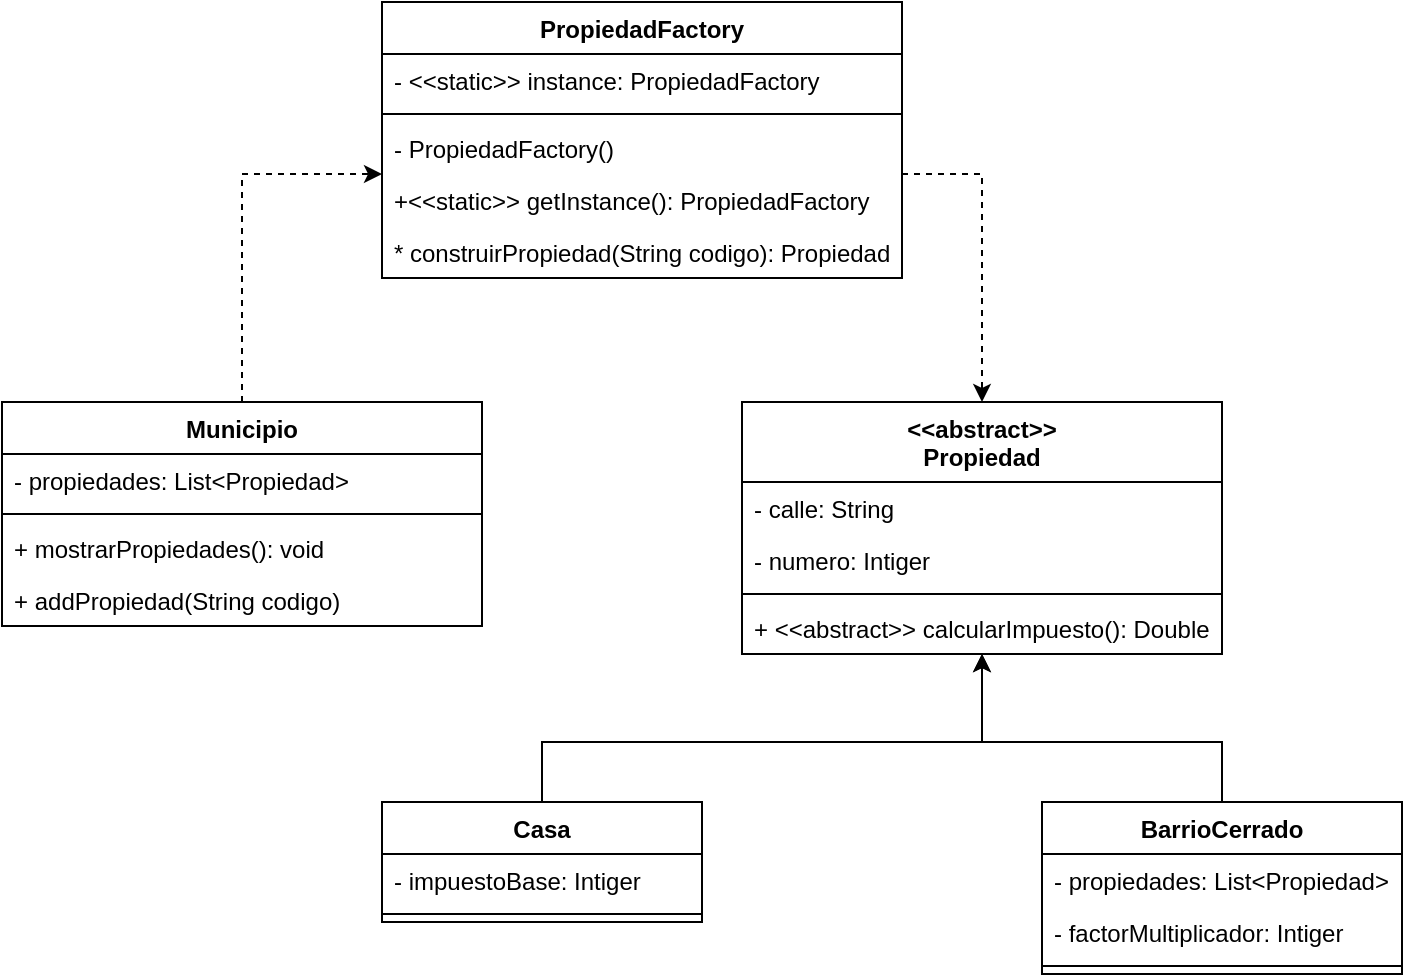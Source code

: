 <mxfile version="20.3.6" type="github">
  <diagram id="-Kl3KO-GFBkKcywTzGG4" name="Página-1">
    <mxGraphModel dx="1378" dy="1722" grid="1" gridSize="10" guides="1" tooltips="1" connect="1" arrows="1" fold="1" page="1" pageScale="1" pageWidth="827" pageHeight="1169" math="0" shadow="0">
      <root>
        <mxCell id="0" />
        <mxCell id="1" parent="0" />
        <mxCell id="O1Kv32tb8812DAs-I5cI-30" style="edgeStyle=orthogonalEdgeStyle;rounded=0;orthogonalLoop=1;jettySize=auto;html=1;" edge="1" parent="1" source="O1Kv32tb8812DAs-I5cI-1" target="O1Kv32tb8812DAs-I5cI-9">
          <mxGeometry relative="1" as="geometry">
            <Array as="points">
              <mxPoint x="350" y="190" />
              <mxPoint x="570" y="190" />
            </Array>
          </mxGeometry>
        </mxCell>
        <mxCell id="O1Kv32tb8812DAs-I5cI-1" value="Casa" style="swimlane;fontStyle=1;align=center;verticalAlign=top;childLayout=stackLayout;horizontal=1;startSize=26;horizontalStack=0;resizeParent=1;resizeParentMax=0;resizeLast=0;collapsible=1;marginBottom=0;" vertex="1" parent="1">
          <mxGeometry x="270" y="220" width="160" height="60" as="geometry" />
        </mxCell>
        <mxCell id="O1Kv32tb8812DAs-I5cI-2" value="- impuestoBase: Intiger" style="text;strokeColor=none;fillColor=none;align=left;verticalAlign=top;spacingLeft=4;spacingRight=4;overflow=hidden;rotatable=0;points=[[0,0.5],[1,0.5]];portConstraint=eastwest;" vertex="1" parent="O1Kv32tb8812DAs-I5cI-1">
          <mxGeometry y="26" width="160" height="26" as="geometry" />
        </mxCell>
        <mxCell id="O1Kv32tb8812DAs-I5cI-3" value="" style="line;strokeWidth=1;fillColor=none;align=left;verticalAlign=middle;spacingTop=-1;spacingLeft=3;spacingRight=3;rotatable=0;labelPosition=right;points=[];portConstraint=eastwest;strokeColor=inherit;" vertex="1" parent="O1Kv32tb8812DAs-I5cI-1">
          <mxGeometry y="52" width="160" height="8" as="geometry" />
        </mxCell>
        <mxCell id="O1Kv32tb8812DAs-I5cI-29" style="edgeStyle=orthogonalEdgeStyle;rounded=0;orthogonalLoop=1;jettySize=auto;html=1;" edge="1" parent="1" source="O1Kv32tb8812DAs-I5cI-5" target="O1Kv32tb8812DAs-I5cI-9">
          <mxGeometry relative="1" as="geometry">
            <Array as="points">
              <mxPoint x="690" y="190" />
              <mxPoint x="570" y="190" />
            </Array>
          </mxGeometry>
        </mxCell>
        <mxCell id="O1Kv32tb8812DAs-I5cI-5" value="BarrioCerrado" style="swimlane;fontStyle=1;align=center;verticalAlign=top;childLayout=stackLayout;horizontal=1;startSize=26;horizontalStack=0;resizeParent=1;resizeParentMax=0;resizeLast=0;collapsible=1;marginBottom=0;" vertex="1" parent="1">
          <mxGeometry x="600" y="220" width="180" height="86" as="geometry" />
        </mxCell>
        <mxCell id="O1Kv32tb8812DAs-I5cI-19" value="- propiedades: List&lt;Propiedad&gt;" style="text;strokeColor=none;fillColor=none;align=left;verticalAlign=top;spacingLeft=4;spacingRight=4;overflow=hidden;rotatable=0;points=[[0,0.5],[1,0.5]];portConstraint=eastwest;" vertex="1" parent="O1Kv32tb8812DAs-I5cI-5">
          <mxGeometry y="26" width="180" height="26" as="geometry" />
        </mxCell>
        <mxCell id="O1Kv32tb8812DAs-I5cI-6" value="- factorMultiplicador: Intiger" style="text;strokeColor=none;fillColor=none;align=left;verticalAlign=top;spacingLeft=4;spacingRight=4;overflow=hidden;rotatable=0;points=[[0,0.5],[1,0.5]];portConstraint=eastwest;" vertex="1" parent="O1Kv32tb8812DAs-I5cI-5">
          <mxGeometry y="52" width="180" height="26" as="geometry" />
        </mxCell>
        <mxCell id="O1Kv32tb8812DAs-I5cI-7" value="" style="line;strokeWidth=1;fillColor=none;align=left;verticalAlign=middle;spacingTop=-1;spacingLeft=3;spacingRight=3;rotatable=0;labelPosition=right;points=[];portConstraint=eastwest;strokeColor=inherit;" vertex="1" parent="O1Kv32tb8812DAs-I5cI-5">
          <mxGeometry y="78" width="180" height="8" as="geometry" />
        </mxCell>
        <mxCell id="O1Kv32tb8812DAs-I5cI-9" value="&lt;&lt;abstract&gt;&gt;&#xa;Propiedad" style="swimlane;fontStyle=1;align=center;verticalAlign=top;childLayout=stackLayout;horizontal=1;startSize=40;horizontalStack=0;resizeParent=1;resizeParentMax=0;resizeLast=0;collapsible=1;marginBottom=0;" vertex="1" parent="1">
          <mxGeometry x="450" y="20" width="240" height="126" as="geometry" />
        </mxCell>
        <mxCell id="O1Kv32tb8812DAs-I5cI-18" value="- calle: String" style="text;strokeColor=none;fillColor=none;align=left;verticalAlign=top;spacingLeft=4;spacingRight=4;overflow=hidden;rotatable=0;points=[[0,0.5],[1,0.5]];portConstraint=eastwest;" vertex="1" parent="O1Kv32tb8812DAs-I5cI-9">
          <mxGeometry y="40" width="240" height="26" as="geometry" />
        </mxCell>
        <mxCell id="O1Kv32tb8812DAs-I5cI-10" value="- numero: Intiger" style="text;strokeColor=none;fillColor=none;align=left;verticalAlign=top;spacingLeft=4;spacingRight=4;overflow=hidden;rotatable=0;points=[[0,0.5],[1,0.5]];portConstraint=eastwest;" vertex="1" parent="O1Kv32tb8812DAs-I5cI-9">
          <mxGeometry y="66" width="240" height="26" as="geometry" />
        </mxCell>
        <mxCell id="O1Kv32tb8812DAs-I5cI-11" value="" style="line;strokeWidth=1;fillColor=none;align=left;verticalAlign=middle;spacingTop=-1;spacingLeft=3;spacingRight=3;rotatable=0;labelPosition=right;points=[];portConstraint=eastwest;strokeColor=inherit;" vertex="1" parent="O1Kv32tb8812DAs-I5cI-9">
          <mxGeometry y="92" width="240" height="8" as="geometry" />
        </mxCell>
        <mxCell id="O1Kv32tb8812DAs-I5cI-12" value="+ &lt;&lt;abstract&gt;&gt; calcularImpuesto(): Double" style="text;strokeColor=none;fillColor=none;align=left;verticalAlign=top;spacingLeft=4;spacingRight=4;overflow=hidden;rotatable=0;points=[[0,0.5],[1,0.5]];portConstraint=eastwest;" vertex="1" parent="O1Kv32tb8812DAs-I5cI-9">
          <mxGeometry y="100" width="240" height="26" as="geometry" />
        </mxCell>
        <mxCell id="O1Kv32tb8812DAs-I5cI-28" style="edgeStyle=orthogonalEdgeStyle;rounded=0;orthogonalLoop=1;jettySize=auto;html=1;dashed=1;" edge="1" parent="1" source="O1Kv32tb8812DAs-I5cI-13" target="O1Kv32tb8812DAs-I5cI-21">
          <mxGeometry relative="1" as="geometry">
            <Array as="points">
              <mxPoint x="200" y="-94" />
            </Array>
          </mxGeometry>
        </mxCell>
        <mxCell id="O1Kv32tb8812DAs-I5cI-13" value="Municipio" style="swimlane;fontStyle=1;align=center;verticalAlign=top;childLayout=stackLayout;horizontal=1;startSize=26;horizontalStack=0;resizeParent=1;resizeParentMax=0;resizeLast=0;collapsible=1;marginBottom=0;" vertex="1" parent="1">
          <mxGeometry x="80" y="20" width="240" height="112" as="geometry" />
        </mxCell>
        <mxCell id="O1Kv32tb8812DAs-I5cI-17" value="- propiedades: List&lt;Propiedad&gt;" style="text;strokeColor=none;fillColor=none;align=left;verticalAlign=top;spacingLeft=4;spacingRight=4;overflow=hidden;rotatable=0;points=[[0,0.5],[1,0.5]];portConstraint=eastwest;" vertex="1" parent="O1Kv32tb8812DAs-I5cI-13">
          <mxGeometry y="26" width="240" height="26" as="geometry" />
        </mxCell>
        <mxCell id="O1Kv32tb8812DAs-I5cI-15" value="" style="line;strokeWidth=1;fillColor=none;align=left;verticalAlign=middle;spacingTop=-1;spacingLeft=3;spacingRight=3;rotatable=0;labelPosition=right;points=[];portConstraint=eastwest;strokeColor=inherit;" vertex="1" parent="O1Kv32tb8812DAs-I5cI-13">
          <mxGeometry y="52" width="240" height="8" as="geometry" />
        </mxCell>
        <mxCell id="O1Kv32tb8812DAs-I5cI-26" value="+ mostrarPropiedades(): void" style="text;strokeColor=none;fillColor=none;align=left;verticalAlign=top;spacingLeft=4;spacingRight=4;overflow=hidden;rotatable=0;points=[[0,0.5],[1,0.5]];portConstraint=eastwest;" vertex="1" parent="O1Kv32tb8812DAs-I5cI-13">
          <mxGeometry y="60" width="240" height="26" as="geometry" />
        </mxCell>
        <mxCell id="O1Kv32tb8812DAs-I5cI-16" value="+ addPropiedad(String codigo)" style="text;strokeColor=none;fillColor=none;align=left;verticalAlign=top;spacingLeft=4;spacingRight=4;overflow=hidden;rotatable=0;points=[[0,0.5],[1,0.5]];portConstraint=eastwest;" vertex="1" parent="O1Kv32tb8812DAs-I5cI-13">
          <mxGeometry y="86" width="240" height="26" as="geometry" />
        </mxCell>
        <mxCell id="O1Kv32tb8812DAs-I5cI-27" style="edgeStyle=orthogonalEdgeStyle;rounded=0;orthogonalLoop=1;jettySize=auto;html=1;dashed=1;" edge="1" parent="1" source="O1Kv32tb8812DAs-I5cI-21" target="O1Kv32tb8812DAs-I5cI-9">
          <mxGeometry relative="1" as="geometry">
            <Array as="points">
              <mxPoint x="570" y="-94" />
            </Array>
          </mxGeometry>
        </mxCell>
        <mxCell id="O1Kv32tb8812DAs-I5cI-21" value="PropiedadFactory" style="swimlane;fontStyle=1;align=center;verticalAlign=top;childLayout=stackLayout;horizontal=1;startSize=26;horizontalStack=0;resizeParent=1;resizeParentMax=0;resizeLast=0;collapsible=1;marginBottom=0;" vertex="1" parent="1">
          <mxGeometry x="270" y="-180" width="260" height="138" as="geometry" />
        </mxCell>
        <mxCell id="O1Kv32tb8812DAs-I5cI-22" value="- &lt;&lt;static&gt;&gt; instance: PropiedadFactory" style="text;strokeColor=none;fillColor=none;align=left;verticalAlign=top;spacingLeft=4;spacingRight=4;overflow=hidden;rotatable=0;points=[[0,0.5],[1,0.5]];portConstraint=eastwest;" vertex="1" parent="O1Kv32tb8812DAs-I5cI-21">
          <mxGeometry y="26" width="260" height="26" as="geometry" />
        </mxCell>
        <mxCell id="O1Kv32tb8812DAs-I5cI-23" value="" style="line;strokeWidth=1;fillColor=none;align=left;verticalAlign=middle;spacingTop=-1;spacingLeft=3;spacingRight=3;rotatable=0;labelPosition=right;points=[];portConstraint=eastwest;strokeColor=inherit;" vertex="1" parent="O1Kv32tb8812DAs-I5cI-21">
          <mxGeometry y="52" width="260" height="8" as="geometry" />
        </mxCell>
        <mxCell id="O1Kv32tb8812DAs-I5cI-25" value="- PropiedadFactory()" style="text;strokeColor=none;fillColor=none;align=left;verticalAlign=top;spacingLeft=4;spacingRight=4;overflow=hidden;rotatable=0;points=[[0,0.5],[1,0.5]];portConstraint=eastwest;" vertex="1" parent="O1Kv32tb8812DAs-I5cI-21">
          <mxGeometry y="60" width="260" height="26" as="geometry" />
        </mxCell>
        <mxCell id="O1Kv32tb8812DAs-I5cI-31" value="+&lt;&lt;static&gt;&gt; getInstance(): PropiedadFactory" style="text;strokeColor=none;fillColor=none;align=left;verticalAlign=top;spacingLeft=4;spacingRight=4;overflow=hidden;rotatable=0;points=[[0,0.5],[1,0.5]];portConstraint=eastwest;" vertex="1" parent="O1Kv32tb8812DAs-I5cI-21">
          <mxGeometry y="86" width="260" height="26" as="geometry" />
        </mxCell>
        <mxCell id="O1Kv32tb8812DAs-I5cI-24" value="* construirPropiedad(String codigo): Propiedad" style="text;strokeColor=none;fillColor=none;align=left;verticalAlign=top;spacingLeft=4;spacingRight=4;overflow=hidden;rotatable=0;points=[[0,0.5],[1,0.5]];portConstraint=eastwest;" vertex="1" parent="O1Kv32tb8812DAs-I5cI-21">
          <mxGeometry y="112" width="260" height="26" as="geometry" />
        </mxCell>
      </root>
    </mxGraphModel>
  </diagram>
</mxfile>
